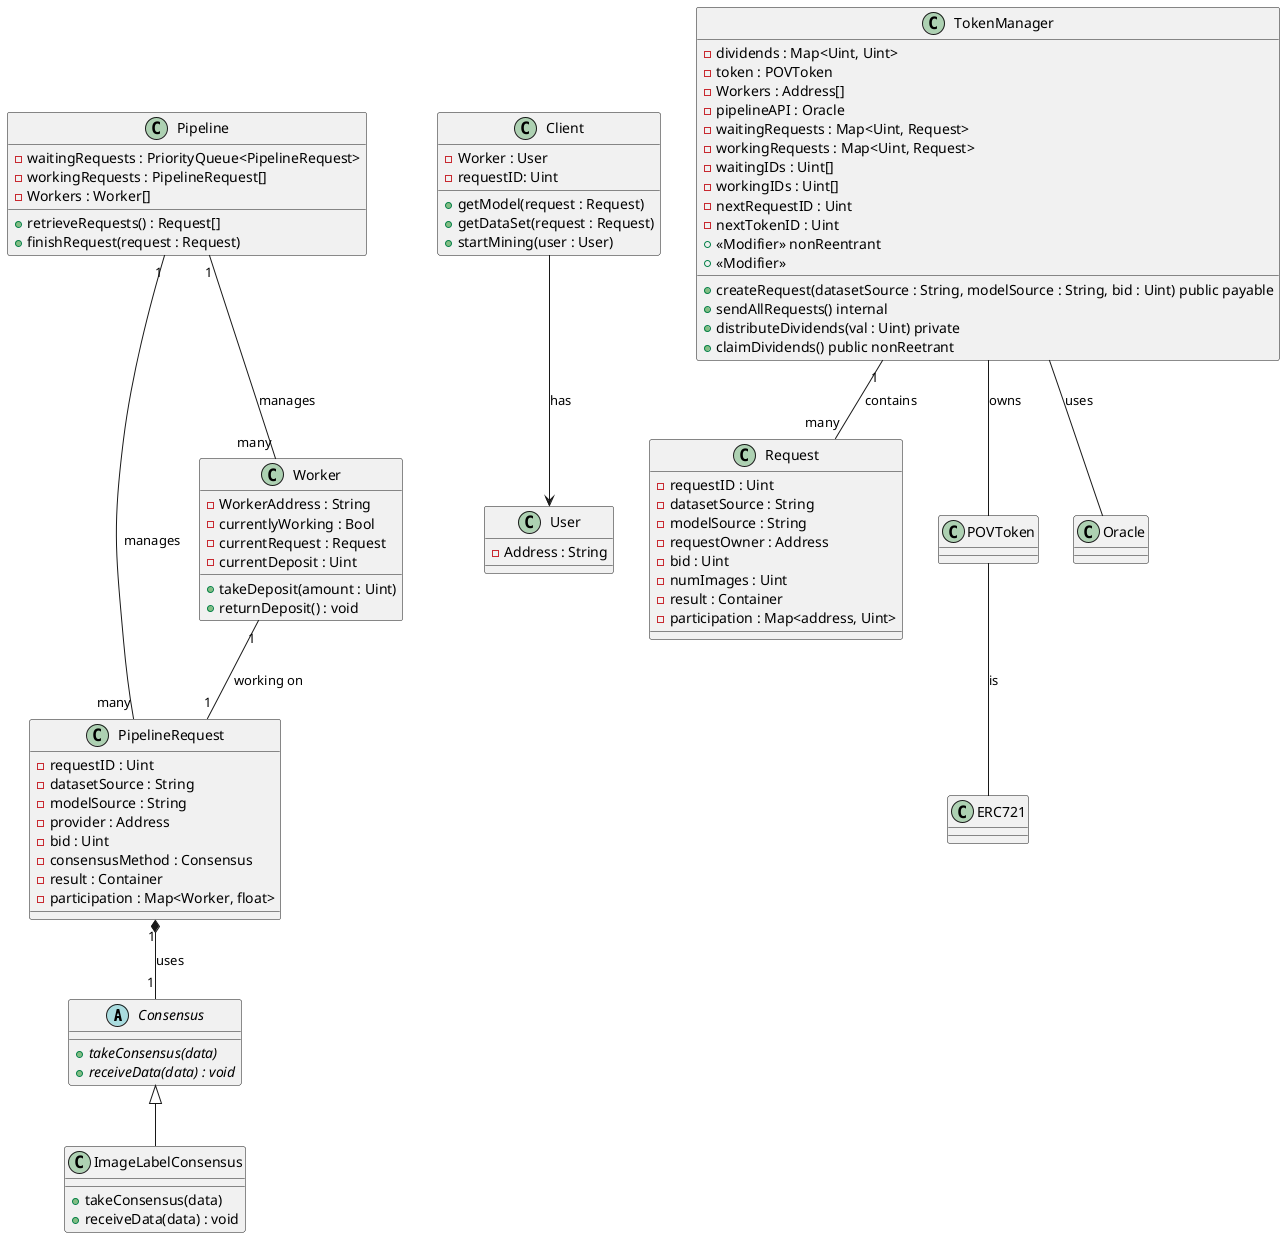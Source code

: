 @startuml
abstract class Consensus {
  {abstract} +takeConsensus(data)
  {abstract} +receiveData(data) : void
}

class ImageLabelConsensus {
  +takeConsensus(data)
  +receiveData(data) : void
}

class PipelineRequest {
  -requestID : Uint
  -datasetSource : String
  -modelSource : String
  -provider : Address
  -bid : Uint
  -consensusMethod : Consensus
  -result : Container
  -participation : Map<Worker, float>
}

class Worker {
  -WorkerAddress : String
  -currentlyWorking : Bool
  -currentRequest : Request
  -currentDeposit : Uint
  +takeDeposit(amount : Uint)
  +returnDeposit() : void
}

class Pipeline {
  -waitingRequests : PriorityQueue<PipelineRequest>
  -workingRequests : PipelineRequest[]
  -Workers : Worker[]
  +retrieveRequests() : Request[]
  +finishRequest(request : Request)
}



class User {
  -Address : String
}

class Client {
  -Worker : User
 -requestID: Uint
  +getModel(request : Request)
  +getDataSet(request : Request)
  +startMining(user : User)
}

class TokenManager {
  -dividends : Map<Uint, Uint>
  -token : POVToken
  -Workers : Address[]
  -pipelineAPI : Oracle
  -waitingRequests : Map<Uint, Request>
  -workingRequests : Map<Uint, Request>
  -waitingIDs : Uint[]
  -workingIDs : Uint[]
  -nextRequestID : Uint
  -nextTokenID : Uint
  +createRequest(datasetSource : String, modelSource : String, bid : Uint) public payable
  +sendAllRequests() internal
  +distributeDividends(val : Uint) private
  +claimDividends() public nonReetrant
  +<<Modifier>> nonReentrant
  +<<Modifier>>
}

class Request {
  -requestID : Uint
  -datasetSource : String
  -modelSource : String
  -requestOwner : Address
  -bid : Uint
  -numImages : Uint
  -result : Container
  -participation : Map<address, Uint>
}

class ERC721 {
}

class POVToken {
}

class Oracle {
}

TokenManager "1" -- "many" Request : contains
TokenManager -- POVToken : owns
POVToken -- ERC721 : is
TokenManager -- Oracle : uses

Consensus <|-- ImageLabelConsensus
PipelineRequest "1" *-- "1" Consensus : uses
Worker "1" -- "1" PipelineRequest : working on
Pipeline "1" -- "many" PipelineRequest : manages
Pipeline "1" -- "many" Worker : manages
Client -down-> User : has
@enduml
